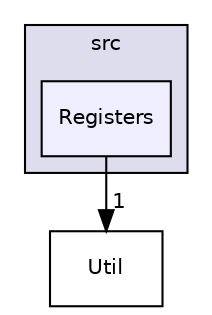 digraph "src/Registers" {
  compound=true
  node [ fontsize="10", fontname="Helvetica"];
  edge [ labelfontsize="10", labelfontname="Helvetica"];
  subgraph clusterdir_68267d1309a1af8e8297ef4c3efbcdba {
    graph [ bgcolor="#ddddee", pencolor="black", label="src" fontname="Helvetica", fontsize="10", URL="dir_68267d1309a1af8e8297ef4c3efbcdba.html"]
  dir_e6c50e55c79f32e7b43fb12a00c71e3e [shape=box, label="Registers", style="filled", fillcolor="#eeeeff", pencolor="black", URL="dir_e6c50e55c79f32e7b43fb12a00c71e3e.html"];
  }
  dir_3e37c3eecdc42aac03248fab5c81cb58 [shape=box label="Util" URL="dir_3e37c3eecdc42aac03248fab5c81cb58.html"];
  dir_e6c50e55c79f32e7b43fb12a00c71e3e->dir_3e37c3eecdc42aac03248fab5c81cb58 [headlabel="1", labeldistance=1.5 headhref="dir_000003_000010.html"];
}

